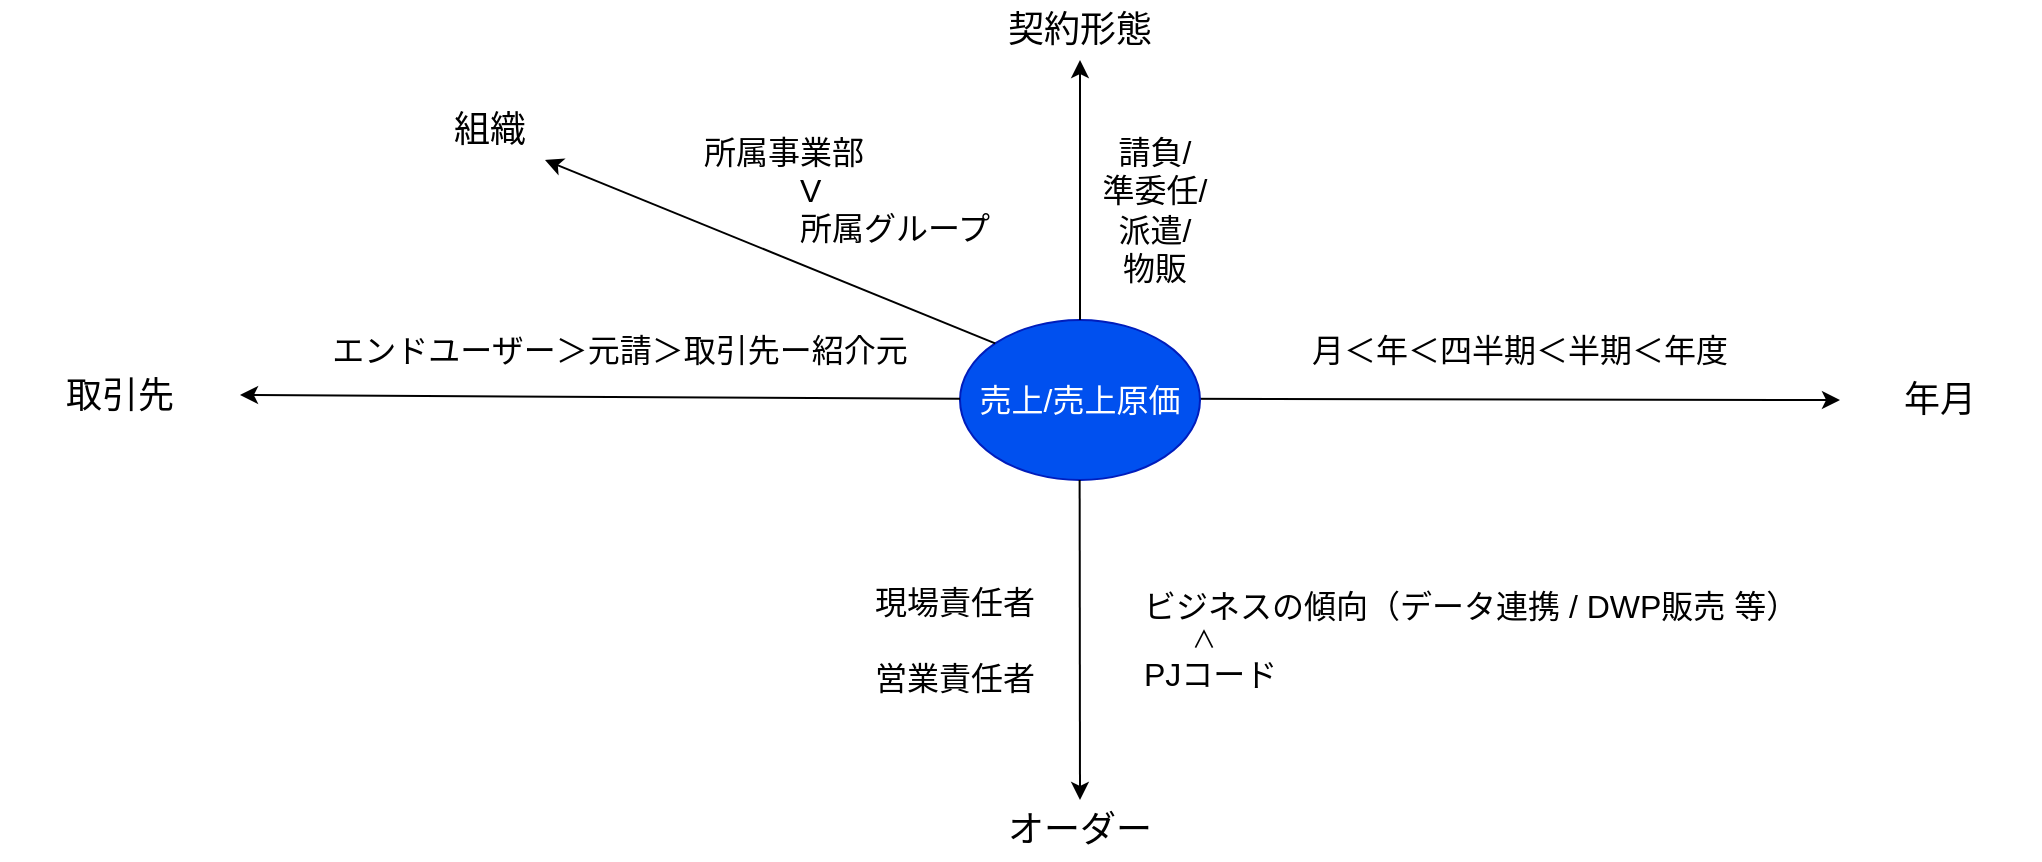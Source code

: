 <mxfile version="28.2.8">
  <diagram name="ページ1" id="Lucp5xpYue8-uCGsKvsI">
    <mxGraphModel dx="2043" dy="671" grid="1" gridSize="10" guides="1" tooltips="1" connect="1" arrows="1" fold="1" page="1" pageScale="1" pageWidth="827" pageHeight="1169" math="0" shadow="0">
      <root>
        <mxCell id="0" />
        <mxCell id="1" parent="0" />
        <mxCell id="Su-rMvfpzXxr3R7opT3e-2" value="" style="endArrow=classic;html=1;rounded=0;entryX=0;entryY=0.5;entryDx=0;entryDy=0;" parent="1" edge="1" target="3TyBODvCpBDLfvLrQJ2N-13">
          <mxGeometry width="50" height="50" relative="1" as="geometry">
            <mxPoint x="450" y="299.41" as="sourcePoint" />
            <mxPoint x="780.0" y="300" as="targetPoint" />
          </mxGeometry>
        </mxCell>
        <mxCell id="dGHE0x2-APf-PuO1kNz2-1" value="&lt;font size=&quot;3&quot;&gt;売上/売上原価&lt;/font&gt;" style="ellipse;whiteSpace=wrap;html=1;fillColor=light-dark(#0050EF, #fdfbc4);strokeColor=#001DBC;fontColor=#ffffff;" parent="1" vertex="1">
          <mxGeometry x="340" y="260" width="120" height="80" as="geometry" />
        </mxCell>
        <mxCell id="3TyBODvCpBDLfvLrQJ2N-5" value="" style="endArrow=classic;html=1;rounded=0;entryX=0.5;entryY=1;entryDx=0;entryDy=0;" edge="1" parent="1" target="3TyBODvCpBDLfvLrQJ2N-7">
          <mxGeometry width="50" height="50" relative="1" as="geometry">
            <mxPoint x="400" y="260" as="sourcePoint" />
            <mxPoint x="400" y="160" as="targetPoint" />
          </mxGeometry>
        </mxCell>
        <mxCell id="3TyBODvCpBDLfvLrQJ2N-7" value="&lt;font style=&quot;font-size: 18px;&quot;&gt;契約形態&lt;/font&gt;" style="text;html=1;whiteSpace=wrap;strokeColor=none;fillColor=none;align=center;verticalAlign=middle;rounded=0;" vertex="1" parent="1">
          <mxGeometry x="305" y="100" width="190" height="30" as="geometry" />
        </mxCell>
        <mxCell id="3TyBODvCpBDLfvLrQJ2N-9" value="&lt;font style=&quot;font-size: 18px;&quot;&gt;組織&lt;/font&gt;" style="text;html=1;whiteSpace=wrap;strokeColor=none;fillColor=none;align=center;verticalAlign=middle;rounded=0;" vertex="1" parent="1">
          <mxGeometry x="50" y="150" width="110" height="30" as="geometry" />
        </mxCell>
        <mxCell id="3TyBODvCpBDLfvLrQJ2N-10" value="" style="endArrow=classic;html=1;rounded=0;entryX=1;entryY=0.5;entryDx=0;entryDy=0;" edge="1" parent="1" target="3TyBODvCpBDLfvLrQJ2N-11">
          <mxGeometry width="50" height="50" relative="1" as="geometry">
            <mxPoint x="340" y="299.41" as="sourcePoint" />
            <mxPoint x="10" y="299" as="targetPoint" />
          </mxGeometry>
        </mxCell>
        <mxCell id="3TyBODvCpBDLfvLrQJ2N-11" value="&lt;font style=&quot;font-size: 18px;&quot;&gt;取引先&lt;/font&gt;" style="text;html=1;whiteSpace=wrap;strokeColor=none;fillColor=none;align=center;verticalAlign=middle;rounded=0;" vertex="1" parent="1">
          <mxGeometry x="-140" y="280" width="120" height="35" as="geometry" />
        </mxCell>
        <mxCell id="3TyBODvCpBDLfvLrQJ2N-12" value="" style="endArrow=classic;html=1;rounded=0;entryX=0.5;entryY=0;entryDx=0;entryDy=0;" edge="1" parent="1" target="3TyBODvCpBDLfvLrQJ2N-14">
          <mxGeometry width="50" height="50" relative="1" as="geometry">
            <mxPoint x="399.82" y="340" as="sourcePoint" />
            <mxPoint x="399.41" y="550" as="targetPoint" />
          </mxGeometry>
        </mxCell>
        <mxCell id="3TyBODvCpBDLfvLrQJ2N-13" value="&lt;font style=&quot;font-size: 18px;&quot;&gt;年月&lt;/font&gt;" style="text;html=1;whiteSpace=wrap;strokeColor=none;fillColor=none;align=center;verticalAlign=middle;rounded=0;" vertex="1" parent="1">
          <mxGeometry x="780" y="285" width="100" height="30" as="geometry" />
        </mxCell>
        <mxCell id="3TyBODvCpBDLfvLrQJ2N-14" value="&lt;font style=&quot;font-size: 18px;&quot;&gt;オーダー&lt;/font&gt;" style="text;html=1;whiteSpace=wrap;strokeColor=none;fillColor=none;align=center;verticalAlign=middle;rounded=0;" vertex="1" parent="1">
          <mxGeometry x="350" y="500" width="100" height="30" as="geometry" />
        </mxCell>
        <mxCell id="3TyBODvCpBDLfvLrQJ2N-16" style="edgeStyle=orthogonalEdgeStyle;rounded=0;orthogonalLoop=1;jettySize=auto;html=1;exitX=0.5;exitY=1;exitDx=0;exitDy=0;" edge="1" parent="1" source="3TyBODvCpBDLfvLrQJ2N-11" target="3TyBODvCpBDLfvLrQJ2N-11">
          <mxGeometry relative="1" as="geometry" />
        </mxCell>
        <mxCell id="3TyBODvCpBDLfvLrQJ2N-17" value="&lt;span style=&quot;font-size: medium;&quot;&gt;エンドユーザー＞元請＞取引先ー紹介元&lt;/span&gt;" style="text;html=1;whiteSpace=wrap;strokeColor=none;fillColor=none;align=center;verticalAlign=middle;rounded=0;" vertex="1" parent="1">
          <mxGeometry x="-10" y="260" width="360" height="30" as="geometry" />
        </mxCell>
        <mxCell id="3TyBODvCpBDLfvLrQJ2N-21" value="&lt;font style=&quot;font-size: 16px;&quot;&gt;月＜年＜四半期＜半期＜年度&lt;/font&gt;" style="text;html=1;whiteSpace=wrap;strokeColor=none;fillColor=none;align=center;verticalAlign=middle;rounded=0;" vertex="1" parent="1">
          <mxGeometry x="490" y="260" width="260" height="30" as="geometry" />
        </mxCell>
        <mxCell id="3TyBODvCpBDLfvLrQJ2N-22" value="&lt;div&gt;&lt;span style=&quot;font-size: 16px;&quot;&gt;請負/&lt;/span&gt;&lt;/div&gt;&lt;div&gt;&lt;span style=&quot;font-size: 16px;&quot;&gt;準委任/&lt;/span&gt;&lt;/div&gt;&lt;div&gt;&lt;span style=&quot;font-size: 16px;&quot;&gt;派遣/&lt;/span&gt;&lt;/div&gt;&lt;div&gt;&lt;span style=&quot;font-size: 16px;&quot;&gt;物販&lt;/span&gt;&lt;/div&gt;" style="text;html=1;whiteSpace=wrap;strokeColor=none;fillColor=none;align=center;verticalAlign=middle;rounded=0;" vertex="1" parent="1">
          <mxGeometry x="400" y="150" width="75" height="110" as="geometry" />
        </mxCell>
        <mxCell id="3TyBODvCpBDLfvLrQJ2N-25" value="" style="endArrow=classic;html=1;rounded=0;exitX=0;exitY=0;exitDx=0;exitDy=0;entryX=0.75;entryY=1;entryDx=0;entryDy=0;" edge="1" parent="1" source="dGHE0x2-APf-PuO1kNz2-1" target="3TyBODvCpBDLfvLrQJ2N-9">
          <mxGeometry width="50" height="50" relative="1" as="geometry">
            <mxPoint x="358" y="272" as="sourcePoint" />
            <mxPoint x="203" y="170" as="targetPoint" />
          </mxGeometry>
        </mxCell>
        <mxCell id="3TyBODvCpBDLfvLrQJ2N-24" value="&lt;div&gt;&lt;span style=&quot;font-size: 16px;&quot;&gt;所属事業部&lt;/span&gt;&lt;/div&gt;&lt;div&gt;&lt;span style=&quot;font-size: 16px;&quot;&gt;　　　V&lt;/span&gt;&lt;/div&gt;&lt;div&gt;&lt;span style=&quot;font-size: 16px;&quot;&gt;　　　所属グループ&lt;/span&gt;&lt;/div&gt;" style="text;html=1;whiteSpace=wrap;strokeColor=none;fillColor=none;align=left;verticalAlign=middle;rounded=0;" vertex="1" parent="1">
          <mxGeometry x="210" y="170" width="220" height="50" as="geometry" />
        </mxCell>
        <mxCell id="3TyBODvCpBDLfvLrQJ2N-26" value="&lt;div&gt;&lt;font style=&quot;font-size: 16px;&quot;&gt;現場責任者&lt;/font&gt;&lt;/div&gt;&lt;font style=&quot;font-size: 16px;&quot;&gt;&lt;div&gt;&lt;font style=&quot;font-size: 16px;&quot;&gt;&lt;br&gt;&lt;/font&gt;&lt;/div&gt;営業責任者&lt;/font&gt;" style="text;html=1;whiteSpace=wrap;strokeColor=none;fillColor=none;align=center;verticalAlign=middle;rounded=0;" vertex="1" parent="1">
          <mxGeometry x="280" y="380" width="115" height="80" as="geometry" />
        </mxCell>
        <mxCell id="3TyBODvCpBDLfvLrQJ2N-27" value="&lt;div&gt;&lt;font size=&quot;3&quot;&gt;ビジネスの傾向（データ連携 / DWP販売 等）&lt;/font&gt;&lt;/div&gt;&lt;div style=&quot;&quot;&gt;　　&lt;span style=&quot;background-color: transparent; color: light-dark(rgb(0, 0, 0), rgb(255, 255, 255));&quot;&gt;∧&lt;/span&gt;&lt;/div&gt;&lt;div&gt;&lt;font size=&quot;3&quot;&gt;PJコード&lt;/font&gt;&lt;/div&gt;" style="text;html=1;whiteSpace=wrap;strokeColor=none;fillColor=none;align=left;verticalAlign=middle;rounded=0;" vertex="1" parent="1">
          <mxGeometry x="430" y="360" width="376" height="120" as="geometry" />
        </mxCell>
      </root>
    </mxGraphModel>
  </diagram>
</mxfile>
